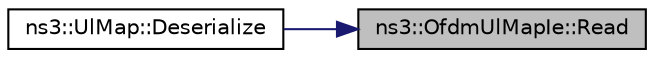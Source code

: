 digraph "ns3::OfdmUlMapIe::Read"
{
 // LATEX_PDF_SIZE
  edge [fontname="Helvetica",fontsize="10",labelfontname="Helvetica",labelfontsize="10"];
  node [fontname="Helvetica",fontsize="10",shape=record];
  rankdir="RL";
  Node1 [label="ns3::OfdmUlMapIe::Read",height=0.2,width=0.4,color="black", fillcolor="grey75", style="filled", fontcolor="black",tooltip="Read item."];
  Node1 -> Node2 [dir="back",color="midnightblue",fontsize="10",style="solid",fontname="Helvetica"];
  Node2 [label="ns3::UlMap::Deserialize",height=0.2,width=0.4,color="black", fillcolor="white", style="filled",URL="$classns3_1_1_ul_map.html#a9bb02bf675c74186e4d0918954adfea4",tooltip=" "];
}
